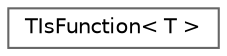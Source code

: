 digraph "Graphical Class Hierarchy"
{
 // INTERACTIVE_SVG=YES
 // LATEX_PDF_SIZE
  bgcolor="transparent";
  edge [fontname=Helvetica,fontsize=10,labelfontname=Helvetica,labelfontsize=10];
  node [fontname=Helvetica,fontsize=10,shape=box,height=0.2,width=0.4];
  rankdir="LR";
  Node0 [id="Node000000",label="TIsFunction\< T \>",height=0.2,width=0.4,color="grey40", fillcolor="white", style="filled",URL="$d9/d65/structTIsFunction.html",tooltip="TIsFunction."];
}
